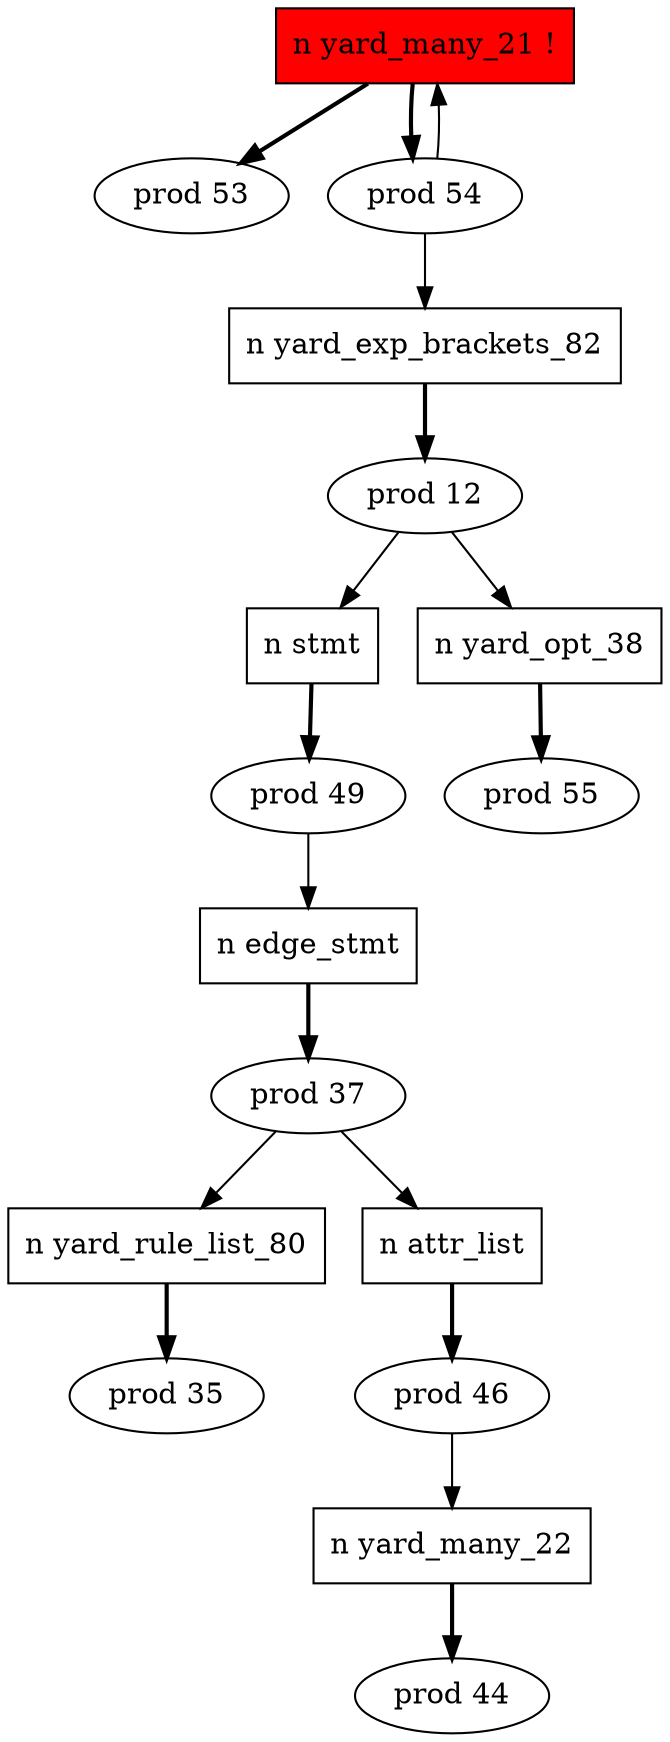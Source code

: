 digraph AST {
    7 [label="n yard_many_21 !",style="filled",fillcolor=red,shape=box]
    9 [label="prod 53"]
    7 -> 9 [style=bold,width=10,label=""]
    10 [label="prod 54"]
    7 -> 10 [style=bold,width=10,label=""]
    10 -> 6 [label=""]
    10 -> 7 [label=""]
    6 [label="n yard_exp_brackets_82",shape=box]
    11 [label="prod 12"]
    6 -> 11 [style=bold,width=10,label=""]
    11 -> 4 [label=""]
    11 -> 5 [label=""]
    5 [label="n yard_opt_38",shape=box]
    12 [label="prod 55"]
    5 -> 12 [style=bold,width=10,label=""]
    4 [label="n stmt",shape=box]
    13 [label="prod 49"]
    4 -> 13 [style=bold,width=10,label=""]
    13 -> 3 [label=""]
    3 [label="n edge_stmt",shape=box]
    14 [label="prod 37"]
    3 -> 14 [style=bold,width=10,label=""]
    14 -> 0 [label=""]
    14 -> 2 [label=""]
    2 [label="n attr_list",shape=box]
    15 [label="prod 46"]
    2 -> 15 [style=bold,width=10,label=""]
    15 -> 1 [label=""]
    1 [label="n yard_many_22",shape=box]
    16 [label="prod 44"]
    1 -> 16 [style=bold,width=10,label=""]
    0 [label="n yard_rule_list_80",shape=box]
    17 [label="prod 35"]
    0 -> 17 [style=bold,width=10,label=""]
}

